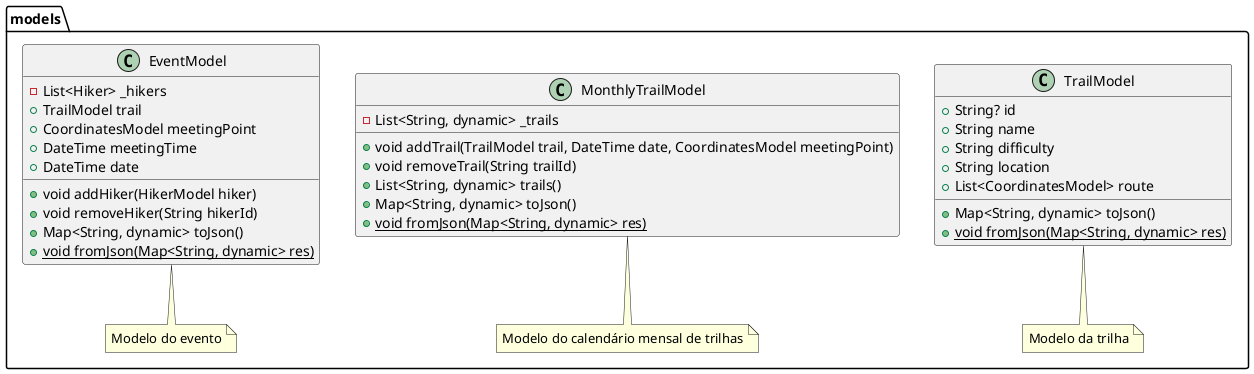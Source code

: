 @startuml pe_na_pedra_class_diagram_2

package models {
  note "Modelo da trilha" as N3
  note "Modelo do calendário mensal de trilhas" as N4
  note "Modelo do evento" as N5

  class TrailModel {
    + String? id
    + String name
    + String difficulty
    + String location
    + List<CoordinatesModel> route
    + Map<String, dynamic> toJson()
    + {static} void fromJson(Map<String, dynamic> res)
  }

  class MonthlyTrailModel {
    - List<String, dynamic> _trails
    + void addTrail(TrailModel trail, DateTime date, CoordinatesModel meetingPoint)
    + void removeTrail(String trailId)
    + List<String, dynamic> trails()
    + Map<String, dynamic> toJson()
    + {static} void fromJson(Map<String, dynamic> res)
  }

  class EventModel {
    - List<Hiker> _hikers
    + TrailModel trail
    + CoordinatesModel meetingPoint
    + DateTime meetingTime
    + DateTime date
    + void addHiker(HikerModel hiker)
    + void removeHiker(String hikerId)
    + Map<String, dynamic> toJson()
    + {static} void fromJson(Map<String, dynamic> res)
  }

  TrailModel .. N3
  MonthlyTrailModel .. N4
  EventModel .. N5
}
@enduml
